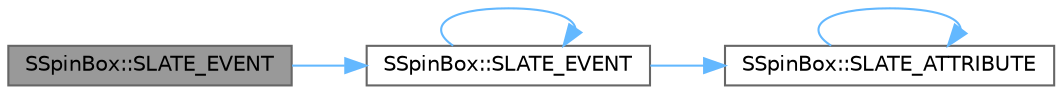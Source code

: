 digraph "SSpinBox::SLATE_EVENT"
{
 // INTERACTIVE_SVG=YES
 // LATEX_PDF_SIZE
  bgcolor="transparent";
  edge [fontname=Helvetica,fontsize=10,labelfontname=Helvetica,labelfontsize=10];
  node [fontname=Helvetica,fontsize=10,shape=box,height=0.2,width=0.4];
  rankdir="LR";
  Node1 [id="Node000001",label="SSpinBox::SLATE_EVENT",height=0.2,width=0.4,color="gray40", fillcolor="grey60", style="filled", fontcolor="black",tooltip="Called right before the slider begins to move."];
  Node1 -> Node2 [id="edge1_Node000001_Node000002",color="steelblue1",style="solid",tooltip=" "];
  Node2 [id="Node000002",label="SSpinBox::SLATE_EVENT",height=0.2,width=0.4,color="grey40", fillcolor="white", style="filled",URL="$d0/d6c/classSSpinBox.html#afec88249ca3a2842fbf19a01cb527480",tooltip="Called right after the min slider value is changed (only relevant if SupportDynamicSliderMinValue is ..."];
  Node2 -> Node3 [id="edge2_Node000002_Node000003",color="steelblue1",style="solid",tooltip=" "];
  Node3 [id="Node000003",label="SSpinBox::SLATE_ATTRIBUTE",height=0.2,width=0.4,color="grey40", fillcolor="white", style="filled",URL="$d0/d6c/classSSpinBox.html#a2697de2f2ae07feda0aed2e27a61f31f",tooltip="The minimum value that can be entered into the text edit box."];
  Node3 -> Node3 [id="edge3_Node000003_Node000003",color="steelblue1",style="solid",tooltip=" "];
  Node2 -> Node2 [id="edge4_Node000002_Node000002",color="steelblue1",style="solid",tooltip=" "];
}

